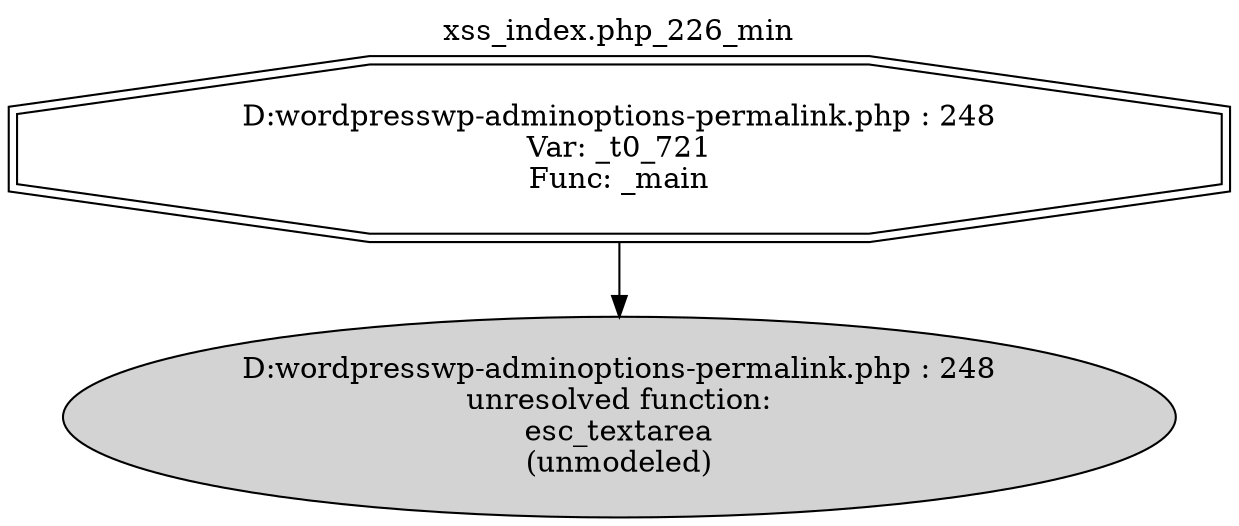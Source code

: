 digraph cfg {
  label="xss_index.php_226_min";
  labelloc=t;
  n1 [shape=doubleoctagon, label="D:\wordpress\wp-admin\options-permalink.php : 248\nVar: _t0_721\nFunc: _main\n"];
  n2 [shape=ellipse, label="D:\wordpress\wp-admin\options-permalink.php : 248\nunresolved function:\nesc_textarea\n(unmodeled)\n",style=filled];
  n1 -> n2;
}
